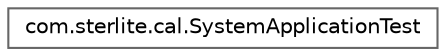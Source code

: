 digraph "Graphical Class Hierarchy"
{
 // LATEX_PDF_SIZE
  bgcolor="transparent";
  edge [fontname=Helvetica,fontsize=10,labelfontname=Helvetica,labelfontsize=10];
  node [fontname=Helvetica,fontsize=10,shape=box,height=0.2,width=0.4];
  rankdir="LR";
  Node0 [id="Node000000",label="com.sterlite.cal.SystemApplicationTest",height=0.2,width=0.4,color="grey40", fillcolor="white", style="filled",URL="$classcom_1_1sterlite_1_1cal_1_1_system_application_test.html",tooltip=" "];
}
